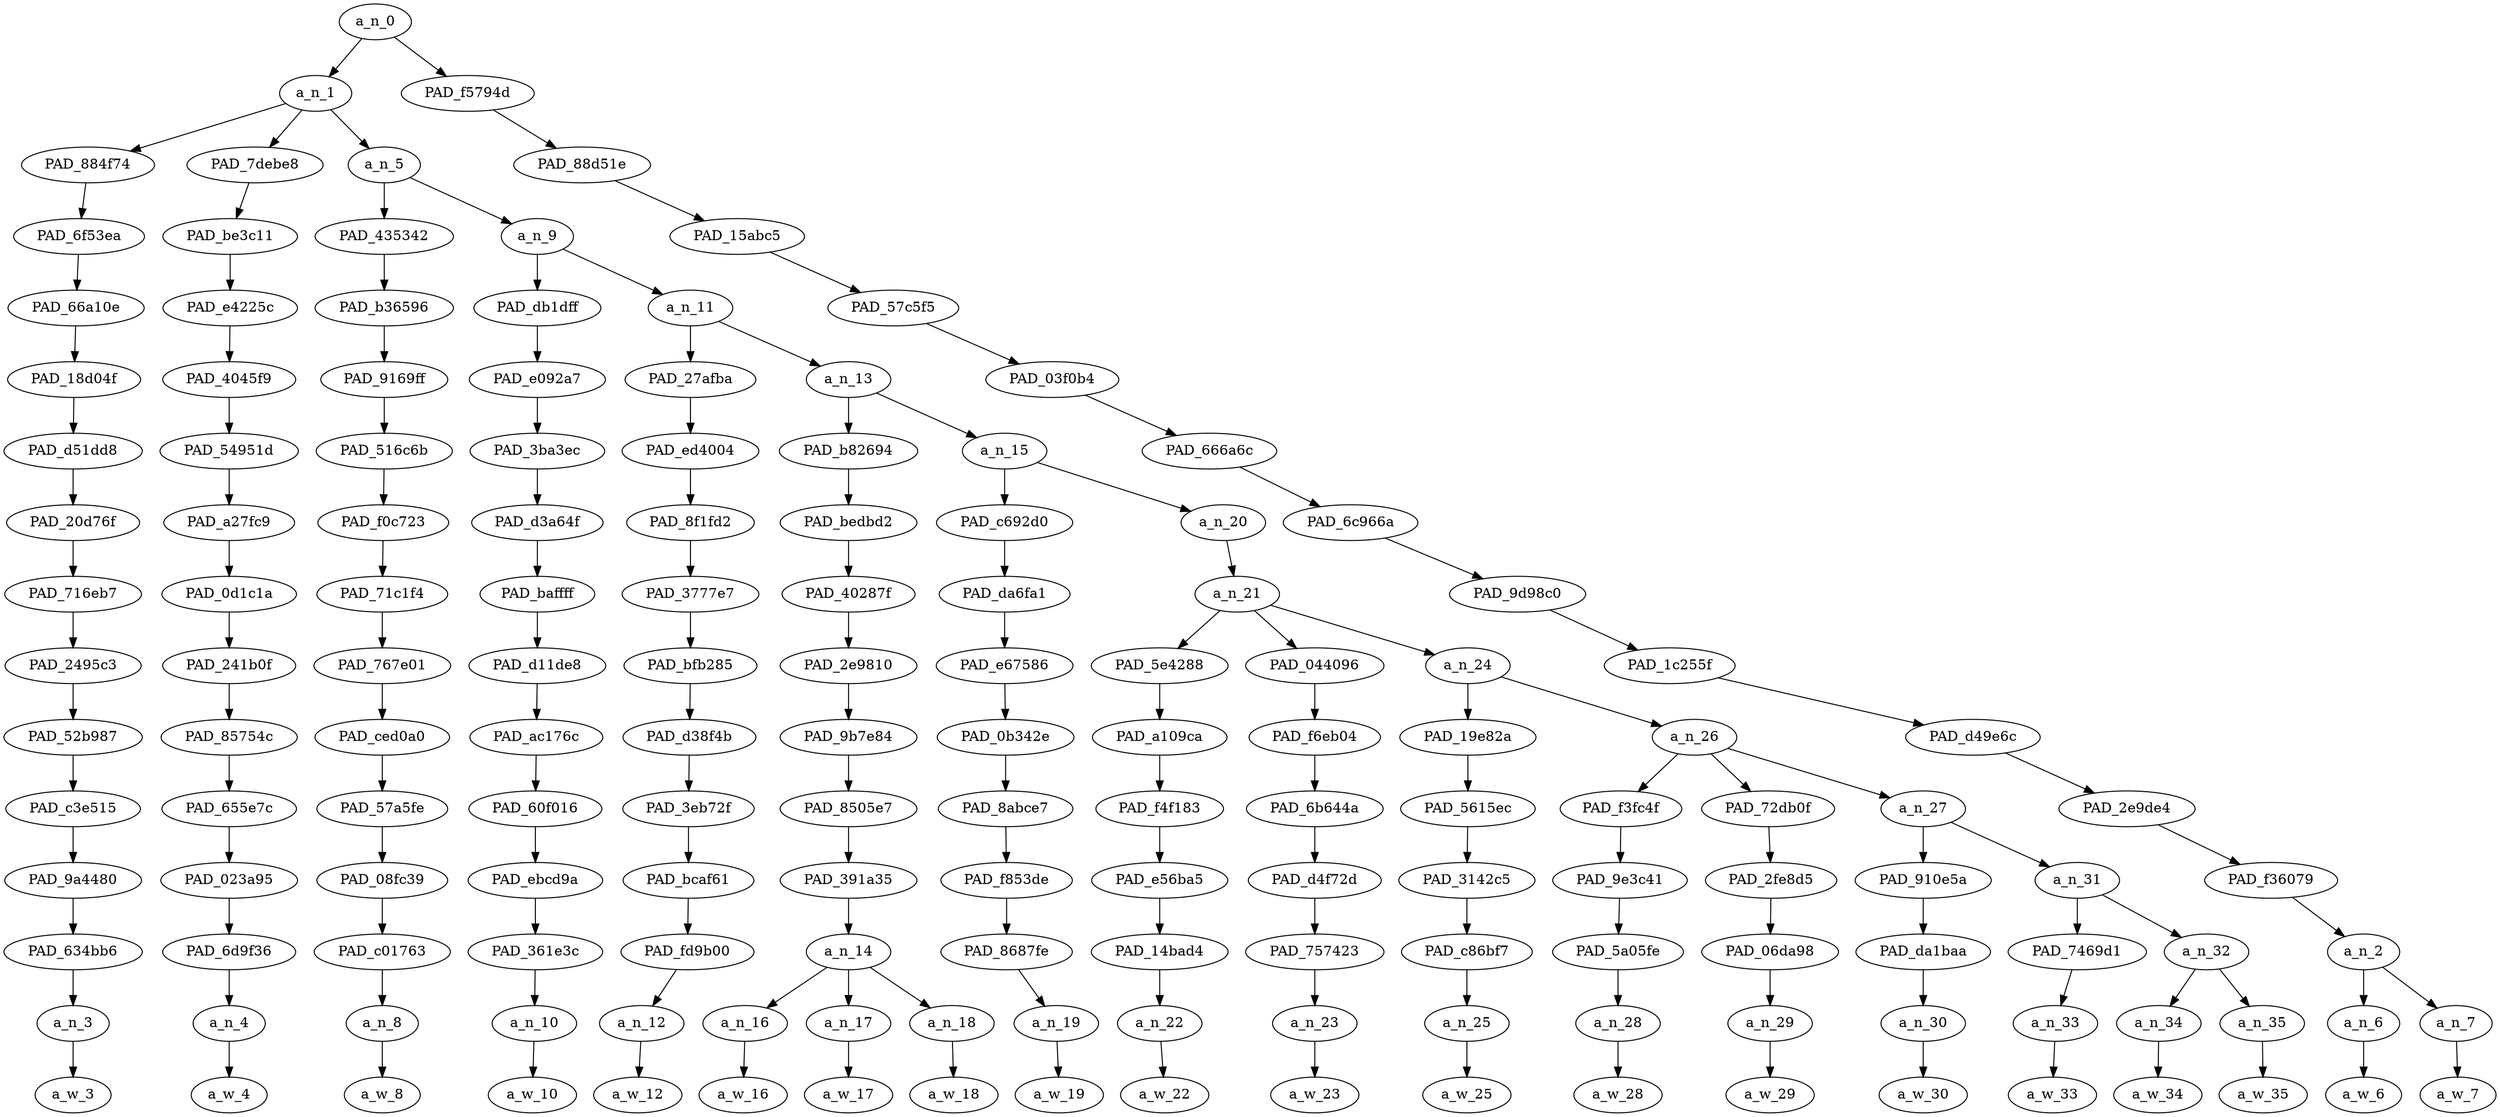 strict digraph "" {
	a_n_0	[div_dir=1,
		index=0,
		level=15,
		pos="9.951714409722221,15!",
		text_span="[0, 1, 2, 3, 4, 5, 6, 7, 8, 9, 10, 11, 12, 13, 14, 15, 16, 17, 18, 19]",
		value=1.00000000];
	a_n_1	[div_dir=1,
		index=0,
		level=14,
		pos="1.4034288194444444,14!",
		text_span="[0, 1, 2, 3, 4, 5, 6, 7, 8, 9, 10, 11, 12, 13, 14, 15, 16, 17]",
		value=0.93452659];
	a_n_0 -> a_n_1;
	PAD_f5794d	[div_dir=1,
		index=1,
		level=14,
		pos="18.5,14!",
		text_span="[18, 19]",
		value=0.06528535];
	a_n_0 -> PAD_f5794d;
	PAD_884f74	[div_dir=1,
		index=0,
		level=13,
		pos="0.0,13!",
		text_span="[0]",
		value=0.08797624];
	a_n_1 -> PAD_884f74;
	PAD_7debe8	[div_dir=1,
		index=1,
		level=13,
		pos="1.0,13!",
		text_span="[1]",
		value=0.02755755];
	a_n_1 -> PAD_7debe8;
	a_n_5	[div_dir=1,
		index=2,
		level=13,
		pos="3.210286458333333,13!",
		text_span="[2, 3, 4, 5, 6, 7, 8, 9, 10, 11, 12, 13, 14, 15, 16, 17]",
		value=0.81881117];
	a_n_1 -> a_n_5;
	PAD_6f53ea	[div_dir=1,
		index=0,
		level=12,
		pos="0.0,12!",
		text_span="[0]",
		value=0.08797624];
	PAD_884f74 -> PAD_6f53ea;
	PAD_66a10e	[div_dir=1,
		index=0,
		level=11,
		pos="0.0,11!",
		text_span="[0]",
		value=0.08797624];
	PAD_6f53ea -> PAD_66a10e;
	PAD_18d04f	[div_dir=1,
		index=0,
		level=10,
		pos="0.0,10!",
		text_span="[0]",
		value=0.08797624];
	PAD_66a10e -> PAD_18d04f;
	PAD_d51dd8	[div_dir=1,
		index=0,
		level=9,
		pos="0.0,9!",
		text_span="[0]",
		value=0.08797624];
	PAD_18d04f -> PAD_d51dd8;
	PAD_20d76f	[div_dir=1,
		index=0,
		level=8,
		pos="0.0,8!",
		text_span="[0]",
		value=0.08797624];
	PAD_d51dd8 -> PAD_20d76f;
	PAD_716eb7	[div_dir=1,
		index=0,
		level=7,
		pos="0.0,7!",
		text_span="[0]",
		value=0.08797624];
	PAD_20d76f -> PAD_716eb7;
	PAD_2495c3	[div_dir=1,
		index=0,
		level=6,
		pos="0.0,6!",
		text_span="[0]",
		value=0.08797624];
	PAD_716eb7 -> PAD_2495c3;
	PAD_52b987	[div_dir=1,
		index=0,
		level=5,
		pos="0.0,5!",
		text_span="[0]",
		value=0.08797624];
	PAD_2495c3 -> PAD_52b987;
	PAD_c3e515	[div_dir=1,
		index=0,
		level=4,
		pos="0.0,4!",
		text_span="[0]",
		value=0.08797624];
	PAD_52b987 -> PAD_c3e515;
	PAD_9a4480	[div_dir=1,
		index=0,
		level=3,
		pos="0.0,3!",
		text_span="[0]",
		value=0.08797624];
	PAD_c3e515 -> PAD_9a4480;
	PAD_634bb6	[div_dir=1,
		index=0,
		level=2,
		pos="0.0,2!",
		text_span="[0]",
		value=0.08797624];
	PAD_9a4480 -> PAD_634bb6;
	a_n_3	[div_dir=1,
		index=0,
		level=1,
		pos="0.0,1!",
		text_span="[0]",
		value=0.08797624];
	PAD_634bb6 -> a_n_3;
	a_w_3	[div_dir=0,
		index=0,
		level=0,
		pos="0,0!",
		text_span="[0]",
		value=mfs];
	a_n_3 -> a_w_3;
	PAD_be3c11	[div_dir=1,
		index=1,
		level=12,
		pos="1.0,12!",
		text_span="[1]",
		value=0.02755755];
	PAD_7debe8 -> PAD_be3c11;
	PAD_e4225c	[div_dir=1,
		index=1,
		level=11,
		pos="1.0,11!",
		text_span="[1]",
		value=0.02755755];
	PAD_be3c11 -> PAD_e4225c;
	PAD_4045f9	[div_dir=1,
		index=1,
		level=10,
		pos="1.0,10!",
		text_span="[1]",
		value=0.02755755];
	PAD_e4225c -> PAD_4045f9;
	PAD_54951d	[div_dir=1,
		index=1,
		level=9,
		pos="1.0,9!",
		text_span="[1]",
		value=0.02755755];
	PAD_4045f9 -> PAD_54951d;
	PAD_a27fc9	[div_dir=1,
		index=1,
		level=8,
		pos="1.0,8!",
		text_span="[1]",
		value=0.02755755];
	PAD_54951d -> PAD_a27fc9;
	PAD_0d1c1a	[div_dir=1,
		index=1,
		level=7,
		pos="1.0,7!",
		text_span="[1]",
		value=0.02755755];
	PAD_a27fc9 -> PAD_0d1c1a;
	PAD_241b0f	[div_dir=1,
		index=1,
		level=6,
		pos="1.0,6!",
		text_span="[1]",
		value=0.02755755];
	PAD_0d1c1a -> PAD_241b0f;
	PAD_85754c	[div_dir=1,
		index=1,
		level=5,
		pos="1.0,5!",
		text_span="[1]",
		value=0.02755755];
	PAD_241b0f -> PAD_85754c;
	PAD_655e7c	[div_dir=1,
		index=1,
		level=4,
		pos="1.0,4!",
		text_span="[1]",
		value=0.02755755];
	PAD_85754c -> PAD_655e7c;
	PAD_023a95	[div_dir=1,
		index=1,
		level=3,
		pos="1.0,3!",
		text_span="[1]",
		value=0.02755755];
	PAD_655e7c -> PAD_023a95;
	PAD_6d9f36	[div_dir=1,
		index=1,
		level=2,
		pos="1.0,2!",
		text_span="[1]",
		value=0.02755755];
	PAD_023a95 -> PAD_6d9f36;
	a_n_4	[div_dir=1,
		index=1,
		level=1,
		pos="1.0,1!",
		text_span="[1]",
		value=0.02755755];
	PAD_6d9f36 -> a_n_4;
	a_w_4	[div_dir=0,
		index=1,
		level=0,
		pos="1,0!",
		text_span="[1]",
		value=really];
	a_n_4 -> a_w_4;
	PAD_435342	[div_dir=1,
		index=2,
		level=12,
		pos="2.0,12!",
		text_span="[2]",
		value=0.02662983];
	a_n_5 -> PAD_435342;
	a_n_9	[div_dir=1,
		index=3,
		level=12,
		pos="4.420572916666666,12!",
		text_span="[3, 4, 5, 6, 7, 8, 9, 10, 11, 12, 13, 14, 15, 16, 17]",
		value=0.79202814];
	a_n_5 -> a_n_9;
	PAD_b36596	[div_dir=1,
		index=2,
		level=11,
		pos="2.0,11!",
		text_span="[2]",
		value=0.02662983];
	PAD_435342 -> PAD_b36596;
	PAD_9169ff	[div_dir=1,
		index=2,
		level=10,
		pos="2.0,10!",
		text_span="[2]",
		value=0.02662983];
	PAD_b36596 -> PAD_9169ff;
	PAD_516c6b	[div_dir=1,
		index=2,
		level=9,
		pos="2.0,9!",
		text_span="[2]",
		value=0.02662983];
	PAD_9169ff -> PAD_516c6b;
	PAD_f0c723	[div_dir=1,
		index=2,
		level=8,
		pos="2.0,8!",
		text_span="[2]",
		value=0.02662983];
	PAD_516c6b -> PAD_f0c723;
	PAD_71c1f4	[div_dir=1,
		index=2,
		level=7,
		pos="2.0,7!",
		text_span="[2]",
		value=0.02662983];
	PAD_f0c723 -> PAD_71c1f4;
	PAD_767e01	[div_dir=1,
		index=2,
		level=6,
		pos="2.0,6!",
		text_span="[2]",
		value=0.02662983];
	PAD_71c1f4 -> PAD_767e01;
	PAD_ced0a0	[div_dir=1,
		index=2,
		level=5,
		pos="2.0,5!",
		text_span="[2]",
		value=0.02662983];
	PAD_767e01 -> PAD_ced0a0;
	PAD_57a5fe	[div_dir=1,
		index=2,
		level=4,
		pos="2.0,4!",
		text_span="[2]",
		value=0.02662983];
	PAD_ced0a0 -> PAD_57a5fe;
	PAD_08fc39	[div_dir=1,
		index=2,
		level=3,
		pos="2.0,3!",
		text_span="[2]",
		value=0.02662983];
	PAD_57a5fe -> PAD_08fc39;
	PAD_c01763	[div_dir=1,
		index=2,
		level=2,
		pos="2.0,2!",
		text_span="[2]",
		value=0.02662983];
	PAD_08fc39 -> PAD_c01763;
	a_n_8	[div_dir=1,
		index=2,
		level=1,
		pos="2.0,1!",
		text_span="[2]",
		value=0.02662983];
	PAD_c01763 -> a_n_8;
	a_w_8	[div_dir=0,
		index=2,
		level=0,
		pos="2,0!",
		text_span="[2]",
		value=be];
	a_n_8 -> a_w_8;
	PAD_db1dff	[div_dir=-1,
		index=3,
		level=11,
		pos="3.0,11!",
		text_span="[3]",
		value=0.08560997];
	a_n_9 -> PAD_db1dff;
	a_n_11	[div_dir=1,
		index=4,
		level=11,
		pos="5.841145833333333,11!",
		text_span="[4, 5, 6, 7, 8, 9, 10, 11, 12, 13, 14, 15, 16, 17]",
		value=0.70627337];
	a_n_9 -> a_n_11;
	PAD_e092a7	[div_dir=-1,
		index=3,
		level=10,
		pos="3.0,10!",
		text_span="[3]",
		value=0.08560997];
	PAD_db1dff -> PAD_e092a7;
	PAD_3ba3ec	[div_dir=-1,
		index=3,
		level=9,
		pos="3.0,9!",
		text_span="[3]",
		value=0.08560997];
	PAD_e092a7 -> PAD_3ba3ec;
	PAD_d3a64f	[div_dir=-1,
		index=3,
		level=8,
		pos="3.0,8!",
		text_span="[3]",
		value=0.08560997];
	PAD_3ba3ec -> PAD_d3a64f;
	PAD_baffff	[div_dir=-1,
		index=3,
		level=7,
		pos="3.0,7!",
		text_span="[3]",
		value=0.08560997];
	PAD_d3a64f -> PAD_baffff;
	PAD_d11de8	[div_dir=-1,
		index=3,
		level=6,
		pos="3.0,6!",
		text_span="[3]",
		value=0.08560997];
	PAD_baffff -> PAD_d11de8;
	PAD_ac176c	[div_dir=-1,
		index=3,
		level=5,
		pos="3.0,5!",
		text_span="[3]",
		value=0.08560997];
	PAD_d11de8 -> PAD_ac176c;
	PAD_60f016	[div_dir=-1,
		index=3,
		level=4,
		pos="3.0,4!",
		text_span="[3]",
		value=0.08560997];
	PAD_ac176c -> PAD_60f016;
	PAD_ebcd9a	[div_dir=-1,
		index=3,
		level=3,
		pos="3.0,3!",
		text_span="[3]",
		value=0.08560997];
	PAD_60f016 -> PAD_ebcd9a;
	PAD_361e3c	[div_dir=-1,
		index=3,
		level=2,
		pos="3.0,2!",
		text_span="[3]",
		value=0.08560997];
	PAD_ebcd9a -> PAD_361e3c;
	a_n_10	[div_dir=-1,
		index=3,
		level=1,
		pos="3.0,1!",
		text_span="[3]",
		value=0.08560997];
	PAD_361e3c -> a_n_10;
	a_w_10	[div_dir=0,
		index=3,
		level=0,
		pos="3,0!",
		text_span="[3]",
		value=cheatin];
	a_n_10 -> a_w_10;
	PAD_27afba	[div_dir=-1,
		index=4,
		level=10,
		pos="4.0,10!",
		text_span="[4]",
		value=0.02393646];
	a_n_11 -> PAD_27afba;
	a_n_13	[div_dir=1,
		index=5,
		level=10,
		pos="7.682291666666666,10!",
		text_span="[5, 6, 7, 8, 9, 10, 11, 12, 13, 14, 15, 16, 17]",
		value=0.68213128];
	a_n_11 -> a_n_13;
	PAD_ed4004	[div_dir=-1,
		index=4,
		level=9,
		pos="4.0,9!",
		text_span="[4]",
		value=0.02393646];
	PAD_27afba -> PAD_ed4004;
	PAD_8f1fd2	[div_dir=-1,
		index=4,
		level=8,
		pos="4.0,8!",
		text_span="[4]",
		value=0.02393646];
	PAD_ed4004 -> PAD_8f1fd2;
	PAD_3777e7	[div_dir=-1,
		index=4,
		level=7,
		pos="4.0,7!",
		text_span="[4]",
		value=0.02393646];
	PAD_8f1fd2 -> PAD_3777e7;
	PAD_bfb285	[div_dir=-1,
		index=4,
		level=6,
		pos="4.0,6!",
		text_span="[4]",
		value=0.02393646];
	PAD_3777e7 -> PAD_bfb285;
	PAD_d38f4b	[div_dir=-1,
		index=4,
		level=5,
		pos="4.0,5!",
		text_span="[4]",
		value=0.02393646];
	PAD_bfb285 -> PAD_d38f4b;
	PAD_3eb72f	[div_dir=-1,
		index=4,
		level=4,
		pos="4.0,4!",
		text_span="[4]",
		value=0.02393646];
	PAD_d38f4b -> PAD_3eb72f;
	PAD_bcaf61	[div_dir=-1,
		index=4,
		level=3,
		pos="4.0,3!",
		text_span="[4]",
		value=0.02393646];
	PAD_3eb72f -> PAD_bcaf61;
	PAD_fd9b00	[div_dir=-1,
		index=4,
		level=2,
		pos="4.0,2!",
		text_span="[4]",
		value=0.02393646];
	PAD_bcaf61 -> PAD_fd9b00;
	a_n_12	[div_dir=-1,
		index=4,
		level=1,
		pos="4.0,1!",
		text_span="[4]",
		value=0.02393646];
	PAD_fd9b00 -> a_n_12;
	a_w_12	[div_dir=0,
		index=4,
		level=0,
		pos="4,0!",
		text_span="[4]",
		value=on];
	a_n_12 -> a_w_12;
	PAD_b82694	[div_dir=1,
		index=5,
		level=9,
		pos="6.0,9!",
		text_span="[5, 6, 7]",
		value=0.17849235];
	a_n_13 -> PAD_b82694;
	a_n_15	[div_dir=1,
		index=6,
		level=9,
		pos="9.364583333333332,9!",
		text_span="[8, 9, 10, 11, 12, 13, 14, 15, 16, 17]",
		value=0.50342674];
	a_n_13 -> a_n_15;
	PAD_bedbd2	[div_dir=1,
		index=5,
		level=8,
		pos="6.0,8!",
		text_span="[5, 6, 7]",
		value=0.17849235];
	PAD_b82694 -> PAD_bedbd2;
	PAD_40287f	[div_dir=1,
		index=5,
		level=7,
		pos="6.0,7!",
		text_span="[5, 6, 7]",
		value=0.17849235];
	PAD_bedbd2 -> PAD_40287f;
	PAD_2e9810	[div_dir=1,
		index=5,
		level=6,
		pos="6.0,6!",
		text_span="[5, 6, 7]",
		value=0.17849235];
	PAD_40287f -> PAD_2e9810;
	PAD_9b7e84	[div_dir=1,
		index=5,
		level=5,
		pos="6.0,5!",
		text_span="[5, 6, 7]",
		value=0.17849235];
	PAD_2e9810 -> PAD_9b7e84;
	PAD_8505e7	[div_dir=1,
		index=5,
		level=4,
		pos="6.0,4!",
		text_span="[5, 6, 7]",
		value=0.17849235];
	PAD_9b7e84 -> PAD_8505e7;
	PAD_391a35	[div_dir=1,
		index=5,
		level=3,
		pos="6.0,3!",
		text_span="[5, 6, 7]",
		value=0.17849235];
	PAD_8505e7 -> PAD_391a35;
	a_n_14	[div_dir=1,
		index=5,
		level=2,
		pos="6.0,2!",
		text_span="[5, 6, 7]",
		value=0.17849235];
	PAD_391a35 -> a_n_14;
	a_n_16	[div_dir=1,
		index=5,
		level=1,
		pos="5.0,1!",
		text_span="[5]",
		value=0.03269841];
	a_n_14 -> a_n_16;
	a_n_17	[div_dir=1,
		index=6,
		level=1,
		pos="6.0,1!",
		text_span="[6]",
		value=0.03884029];
	a_n_14 -> a_n_17;
	a_n_18	[div_dir=1,
		index=7,
		level=1,
		pos="7.0,1!",
		text_span="[7]",
		value=0.10683369];
	a_n_14 -> a_n_18;
	a_w_16	[div_dir=0,
		index=5,
		level=0,
		pos="5,0!",
		text_span="[5]",
		value=u];
	a_n_16 -> a_w_16;
	a_w_17	[div_dir=0,
		index=6,
		level=0,
		pos="6,0!",
		text_span="[6]",
		value=w];
	a_n_17 -> a_w_17;
	a_w_18	[div_dir=0,
		index=7,
		level=0,
		pos="7,0!",
		text_span="[7]",
		value=bitches];
	a_n_18 -> a_w_18;
	PAD_c692d0	[div_dir=-1,
		index=6,
		level=8,
		pos="8.0,8!",
		text_span="[8]",
		value=0.02596999];
	a_n_15 -> PAD_c692d0;
	a_n_20	[div_dir=1,
		index=7,
		level=8,
		pos="10.729166666666666,8!",
		text_span="[9, 10, 11, 12, 13, 14, 15, 16, 17]",
		value=0.47728094];
	a_n_15 -> a_n_20;
	PAD_da6fa1	[div_dir=-1,
		index=6,
		level=7,
		pos="8.0,7!",
		text_span="[8]",
		value=0.02596999];
	PAD_c692d0 -> PAD_da6fa1;
	PAD_e67586	[div_dir=-1,
		index=6,
		level=6,
		pos="8.0,6!",
		text_span="[8]",
		value=0.02596999];
	PAD_da6fa1 -> PAD_e67586;
	PAD_0b342e	[div_dir=-1,
		index=6,
		level=5,
		pos="8.0,5!",
		text_span="[8]",
		value=0.02596999];
	PAD_e67586 -> PAD_0b342e;
	PAD_8abce7	[div_dir=-1,
		index=6,
		level=4,
		pos="8.0,4!",
		text_span="[8]",
		value=0.02596999];
	PAD_0b342e -> PAD_8abce7;
	PAD_f853de	[div_dir=-1,
		index=6,
		level=3,
		pos="8.0,3!",
		text_span="[8]",
		value=0.02596999];
	PAD_8abce7 -> PAD_f853de;
	PAD_8687fe	[div_dir=-1,
		index=6,
		level=2,
		pos="8.0,2!",
		text_span="[8]",
		value=0.02596999];
	PAD_f853de -> PAD_8687fe;
	a_n_19	[div_dir=-1,
		index=8,
		level=1,
		pos="8.0,1!",
		text_span="[8]",
		value=0.02596999];
	PAD_8687fe -> a_n_19;
	a_w_19	[div_dir=0,
		index=8,
		level=0,
		pos="8,0!",
		text_span="[8]",
		value=who];
	a_n_19 -> a_w_19;
	a_n_21	[div_dir=1,
		index=7,
		level=7,
		pos="10.729166666666666,7!",
		text_span="[9, 10, 11, 12, 13, 14, 15, 16, 17]",
		value=0.47709092];
	a_n_20 -> a_n_21;
	PAD_5e4288	[div_dir=1,
		index=7,
		level=6,
		pos="9.0,6!",
		text_span="[9]",
		value=0.02568236];
	a_n_21 -> PAD_5e4288;
	PAD_044096	[div_dir=1,
		index=8,
		level=6,
		pos="10.0,6!",
		text_span="[10]",
		value=0.01924016];
	a_n_21 -> PAD_044096;
	a_n_24	[div_dir=1,
		index=9,
		level=6,
		pos="13.1875,6!",
		text_span="[11, 12, 13, 14, 15, 16, 17]",
		value=0.43197839];
	a_n_21 -> a_n_24;
	PAD_a109ca	[div_dir=1,
		index=7,
		level=5,
		pos="9.0,5!",
		text_span="[9]",
		value=0.02568236];
	PAD_5e4288 -> PAD_a109ca;
	PAD_f4f183	[div_dir=1,
		index=7,
		level=4,
		pos="9.0,4!",
		text_span="[9]",
		value=0.02568236];
	PAD_a109ca -> PAD_f4f183;
	PAD_e56ba5	[div_dir=1,
		index=7,
		level=3,
		pos="9.0,3!",
		text_span="[9]",
		value=0.02568236];
	PAD_f4f183 -> PAD_e56ba5;
	PAD_14bad4	[div_dir=1,
		index=7,
		level=2,
		pos="9.0,2!",
		text_span="[9]",
		value=0.02568236];
	PAD_e56ba5 -> PAD_14bad4;
	a_n_22	[div_dir=1,
		index=9,
		level=1,
		pos="9.0,1!",
		text_span="[9]",
		value=0.02568236];
	PAD_14bad4 -> a_n_22;
	a_w_22	[div_dir=0,
		index=9,
		level=0,
		pos="9,0!",
		text_span="[9]",
		value=look];
	a_n_22 -> a_w_22;
	PAD_f6eb04	[div_dir=1,
		index=8,
		level=5,
		pos="10.0,5!",
		text_span="[10]",
		value=0.01924016];
	PAD_044096 -> PAD_f6eb04;
	PAD_6b644a	[div_dir=1,
		index=8,
		level=4,
		pos="10.0,4!",
		text_span="[10]",
		value=0.01924016];
	PAD_f6eb04 -> PAD_6b644a;
	PAD_d4f72d	[div_dir=1,
		index=8,
		level=3,
		pos="10.0,3!",
		text_span="[10]",
		value=0.01924016];
	PAD_6b644a -> PAD_d4f72d;
	PAD_757423	[div_dir=1,
		index=8,
		level=2,
		pos="10.0,2!",
		text_span="[10]",
		value=0.01924016];
	PAD_d4f72d -> PAD_757423;
	a_n_23	[div_dir=1,
		index=10,
		level=1,
		pos="10.0,1!",
		text_span="[10]",
		value=0.01924016];
	PAD_757423 -> a_n_23;
	a_w_23	[div_dir=0,
		index=10,
		level=0,
		pos="10,0!",
		text_span="[10]",
		value=up];
	a_n_23 -> a_w_23;
	PAD_19e82a	[div_dir=1,
		index=9,
		level=5,
		pos="11.0,5!",
		text_span="[11]",
		value=0.02214761];
	a_n_24 -> PAD_19e82a;
	a_n_26	[div_dir=1,
		index=10,
		level=5,
		pos="15.375,5!",
		text_span="[12, 13, 14, 15, 16, 17]",
		value=0.40966536];
	a_n_24 -> a_n_26;
	PAD_5615ec	[div_dir=1,
		index=9,
		level=4,
		pos="11.0,4!",
		text_span="[11]",
		value=0.02214761];
	PAD_19e82a -> PAD_5615ec;
	PAD_3142c5	[div_dir=1,
		index=9,
		level=3,
		pos="11.0,3!",
		text_span="[11]",
		value=0.02214761];
	PAD_5615ec -> PAD_3142c5;
	PAD_c86bf7	[div_dir=1,
		index=9,
		level=2,
		pos="11.0,2!",
		text_span="[11]",
		value=0.02214761];
	PAD_3142c5 -> PAD_c86bf7;
	a_n_25	[div_dir=1,
		index=11,
		level=1,
		pos="11.0,1!",
		text_span="[11]",
		value=0.02214761];
	PAD_c86bf7 -> a_n_25;
	a_w_25	[div_dir=0,
		index=11,
		level=0,
		pos="11,0!",
		text_span="[11]",
		value=to];
	a_n_25 -> a_w_25;
	PAD_f3fc4f	[div_dir=1,
		index=11,
		level=4,
		pos="16.0,4!",
		text_span="[16]",
		value=0.11045919];
	a_n_26 -> PAD_f3fc4f;
	PAD_72db0f	[div_dir=1,
		index=12,
		level=4,
		pos="17.0,4!",
		text_span="[17]",
		value=0.04002561];
	a_n_26 -> PAD_72db0f;
	a_n_27	[div_dir=-1,
		index=10,
		level=4,
		pos="13.125,4!",
		text_span="[12, 13, 14, 15]",
		value=0.25904533];
	a_n_26 -> a_n_27;
	PAD_9e3c41	[div_dir=1,
		index=12,
		level=3,
		pos="16.0,3!",
		text_span="[16]",
		value=0.11045919];
	PAD_f3fc4f -> PAD_9e3c41;
	PAD_5a05fe	[div_dir=1,
		index=13,
		level=2,
		pos="16.0,2!",
		text_span="[16]",
		value=0.11045919];
	PAD_9e3c41 -> PAD_5a05fe;
	a_n_28	[div_dir=1,
		index=16,
		level=1,
		pos="16.0,1!",
		text_span="[16]",
		value=0.11045919];
	PAD_5a05fe -> a_n_28;
	a_w_28	[div_dir=0,
		index=16,
		level=0,
		pos="16,0!",
		text_span="[16]",
		value=errything];
	a_n_28 -> a_w_28;
	PAD_2fe8d5	[div_dir=1,
		index=13,
		level=3,
		pos="17.0,3!",
		text_span="[17]",
		value=0.04002561];
	PAD_72db0f -> PAD_2fe8d5;
	PAD_06da98	[div_dir=1,
		index=14,
		level=2,
		pos="17.0,2!",
		text_span="[17]",
		value=0.04002561];
	PAD_2fe8d5 -> PAD_06da98;
	a_n_29	[div_dir=1,
		index=17,
		level=1,
		pos="17.0,1!",
		text_span="[17]",
		value=0.04002561];
	PAD_06da98 -> a_n_29;
	a_w_29	[div_dir=0,
		index=17,
		level=0,
		pos="17,0!",
		text_span="[17]",
		value=u2];
	a_n_29 -> a_w_29;
	PAD_910e5a	[div_dir=1,
		index=10,
		level=3,
		pos="12.0,3!",
		text_span="[12]",
		value=0.03577103];
	a_n_27 -> PAD_910e5a;
	a_n_31	[div_dir=-1,
		index=11,
		level=3,
		pos="14.25,3!",
		text_span="[13, 14, 15]",
		value=0.22326832];
	a_n_27 -> a_n_31;
	PAD_da1baa	[div_dir=1,
		index=10,
		level=2,
		pos="12.0,2!",
		text_span="[12]",
		value=0.03577103];
	PAD_910e5a -> PAD_da1baa;
	a_n_30	[div_dir=1,
		index=12,
		level=1,
		pos="12.0,1!",
		text_span="[12]",
		value=0.03577103];
	PAD_da1baa -> a_n_30;
	a_w_30	[div_dir=0,
		index=12,
		level=0,
		pos="12,0!",
		text_span="[12]",
		value=u1];
	a_n_30 -> a_w_30;
	PAD_7469d1	[div_dir=-1,
		index=12,
		level=2,
		pos="15.0,2!",
		text_span="[15]",
		value=0.07969610];
	a_n_31 -> PAD_7469d1;
	a_n_32	[div_dir=-1,
		index=11,
		level=2,
		pos="13.5,2!",
		text_span="[13, 14]",
		value=0.14353043];
	a_n_31 -> a_n_32;
	a_n_33	[div_dir=-1,
		index=15,
		level=1,
		pos="15.0,1!",
		text_span="[15]",
		value=0.07969610];
	PAD_7469d1 -> a_n_33;
	a_w_33	[div_dir=0,
		index=15,
		level=0,
		pos="15,0!",
		text_span="[15]",
		value=copy];
	a_n_33 -> a_w_33;
	a_n_34	[div_dir=-1,
		index=13,
		level=1,
		pos="13.0,1!",
		text_span="[13]",
		value=0.06346998];
	a_n_32 -> a_n_34;
	a_n_35	[div_dir=-1,
		index=14,
		level=1,
		pos="14.0,1!",
		text_span="[14]",
		value=0.08002394];
	a_n_32 -> a_n_35;
	a_w_34	[div_dir=0,
		index=13,
		level=0,
		pos="13,0!",
		text_span="[13]",
		value=amp];
	a_n_34 -> a_w_34;
	a_w_35	[div_dir=0,
		index=14,
		level=0,
		pos="14,0!",
		text_span="[14]",
		value=dat];
	a_n_35 -> a_w_35;
	PAD_88d51e	[div_dir=1,
		index=3,
		level=13,
		pos="18.5,13!",
		text_span="[18, 19]",
		value=0.06528535];
	PAD_f5794d -> PAD_88d51e;
	PAD_15abc5	[div_dir=1,
		index=4,
		level=12,
		pos="18.5,12!",
		text_span="[18, 19]",
		value=0.06528535];
	PAD_88d51e -> PAD_15abc5;
	PAD_57c5f5	[div_dir=1,
		index=5,
		level=11,
		pos="18.5,11!",
		text_span="[18, 19]",
		value=0.06528535];
	PAD_15abc5 -> PAD_57c5f5;
	PAD_03f0b4	[div_dir=1,
		index=6,
		level=10,
		pos="18.5,10!",
		text_span="[18, 19]",
		value=0.06528535];
	PAD_57c5f5 -> PAD_03f0b4;
	PAD_666a6c	[div_dir=1,
		index=7,
		level=9,
		pos="18.5,9!",
		text_span="[18, 19]",
		value=0.06528535];
	PAD_03f0b4 -> PAD_666a6c;
	PAD_6c966a	[div_dir=1,
		index=8,
		level=8,
		pos="18.5,8!",
		text_span="[18, 19]",
		value=0.06528535];
	PAD_666a6c -> PAD_6c966a;
	PAD_9d98c0	[div_dir=1,
		index=8,
		level=7,
		pos="18.5,7!",
		text_span="[18, 19]",
		value=0.06528535];
	PAD_6c966a -> PAD_9d98c0;
	PAD_1c255f	[div_dir=1,
		index=10,
		level=6,
		pos="18.5,6!",
		text_span="[18, 19]",
		value=0.06528535];
	PAD_9d98c0 -> PAD_1c255f;
	PAD_d49e6c	[div_dir=1,
		index=11,
		level=5,
		pos="18.5,5!",
		text_span="[18, 19]",
		value=0.06528535];
	PAD_1c255f -> PAD_d49e6c;
	PAD_2e9de4	[div_dir=1,
		index=13,
		level=4,
		pos="18.5,4!",
		text_span="[18, 19]",
		value=0.06528535];
	PAD_d49e6c -> PAD_2e9de4;
	PAD_f36079	[div_dir=1,
		index=14,
		level=3,
		pos="18.5,3!",
		text_span="[18, 19]",
		value=0.06528535];
	PAD_2e9de4 -> PAD_f36079;
	a_n_2	[div_dir=1,
		index=15,
		level=2,
		pos="18.5,2!",
		text_span="[18, 19]",
		value=0.06528535];
	PAD_f36079 -> a_n_2;
	a_n_6	[div_dir=-1,
		index=18,
		level=1,
		pos="18.0,1!",
		text_span="[18]",
		value=0.02882463];
	a_n_2 -> a_n_6;
	a_n_7	[div_dir=1,
		index=19,
		level=1,
		pos="19.0,1!",
		text_span="[19]",
		value=0.03641170];
	a_n_2 -> a_n_7;
	a_w_6	[div_dir=0,
		index=18,
		level=0,
		pos="18,0!",
		text_span="[18]",
		value=do];
	a_n_6 -> a_w_6;
	a_w_7	[div_dir=0,
		index=19,
		level=0,
		pos="19,0!",
		text_span="[19]",
		value=post];
	a_n_7 -> a_w_7;
}
